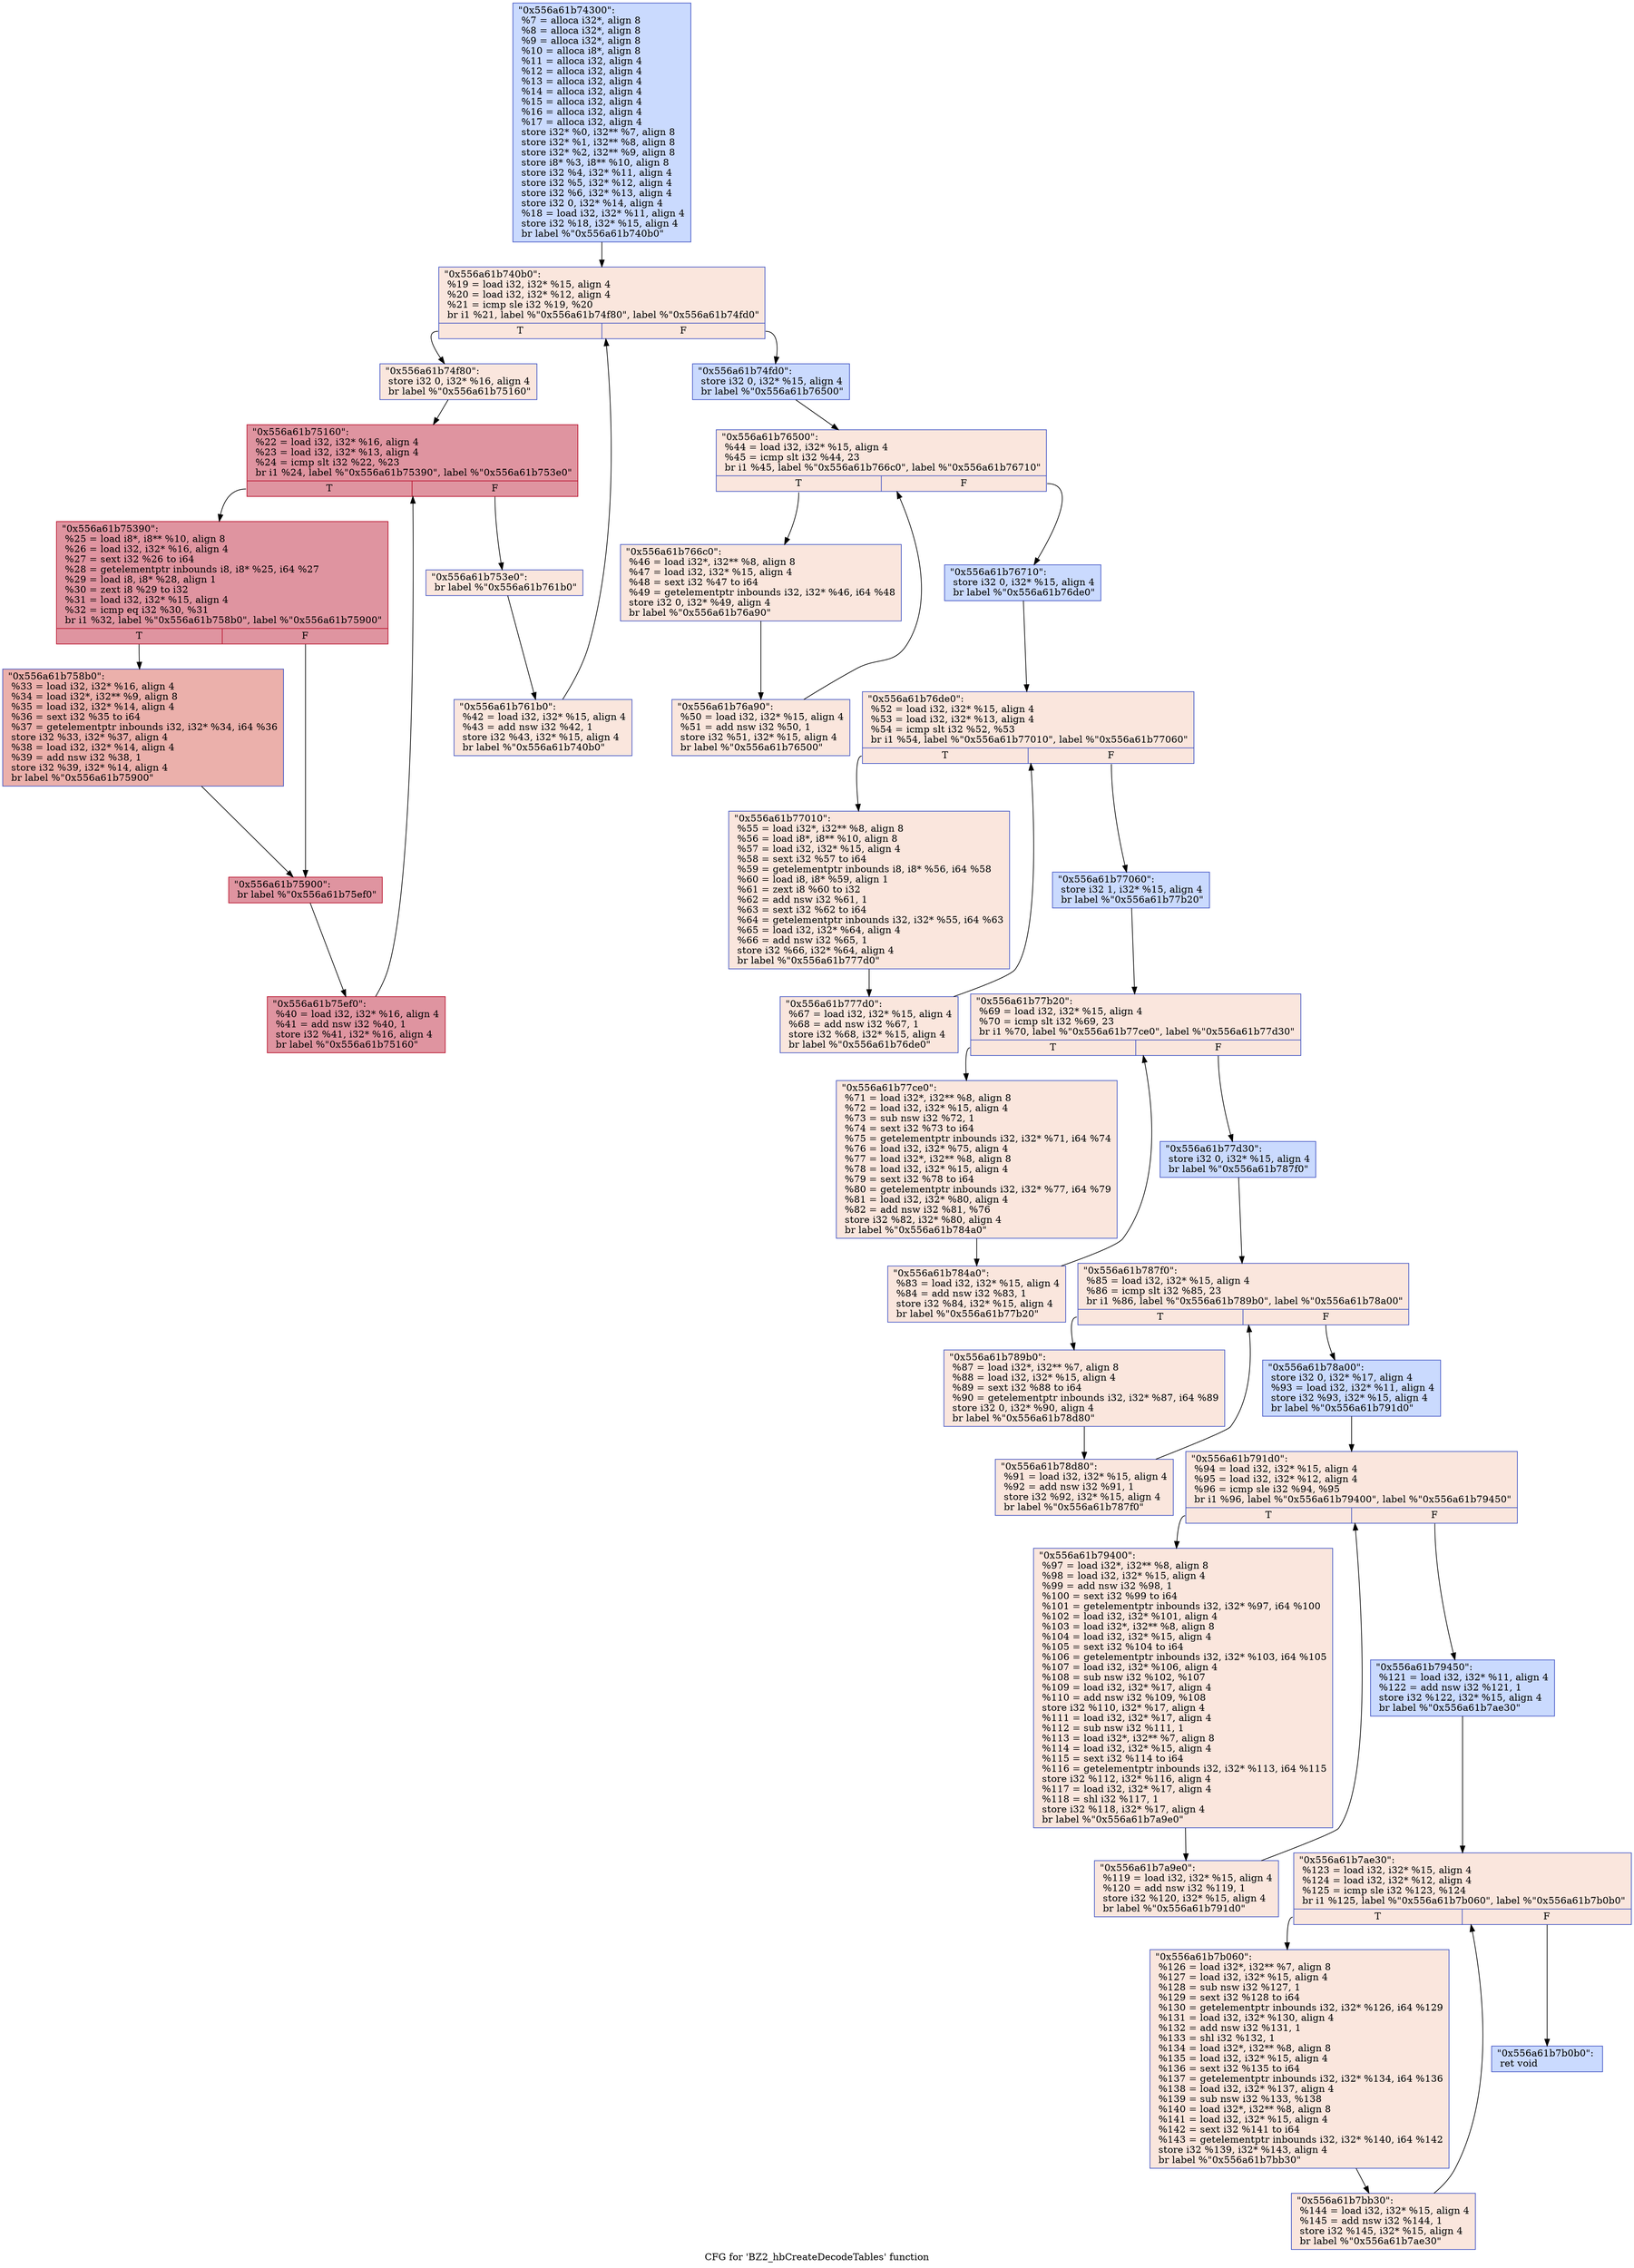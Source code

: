 digraph "CFG for 'BZ2_hbCreateDecodeTables' function" {
	label="CFG for 'BZ2_hbCreateDecodeTables' function";

	Node0x556a61b74300 [shape=record,color="#3d50c3ff", style=filled, fillcolor="#88abfd70",label="{\"0x556a61b74300\":\l  %7 = alloca i32*, align 8\l  %8 = alloca i32*, align 8\l  %9 = alloca i32*, align 8\l  %10 = alloca i8*, align 8\l  %11 = alloca i32, align 4\l  %12 = alloca i32, align 4\l  %13 = alloca i32, align 4\l  %14 = alloca i32, align 4\l  %15 = alloca i32, align 4\l  %16 = alloca i32, align 4\l  %17 = alloca i32, align 4\l  store i32* %0, i32** %7, align 8\l  store i32* %1, i32** %8, align 8\l  store i32* %2, i32** %9, align 8\l  store i8* %3, i8** %10, align 8\l  store i32 %4, i32* %11, align 4\l  store i32 %5, i32* %12, align 4\l  store i32 %6, i32* %13, align 4\l  store i32 0, i32* %14, align 4\l  %18 = load i32, i32* %11, align 4\l  store i32 %18, i32* %15, align 4\l  br label %\"0x556a61b740b0\"\l}"];
	Node0x556a61b74300 -> Node0x556a61b740b0;
	Node0x556a61b740b0 [shape=record,color="#3d50c3ff", style=filled, fillcolor="#f3c7b170",label="{\"0x556a61b740b0\":                                 \l  %19 = load i32, i32* %15, align 4\l  %20 = load i32, i32* %12, align 4\l  %21 = icmp sle i32 %19, %20\l  br i1 %21, label %\"0x556a61b74f80\", label %\"0x556a61b74fd0\"\l|{<s0>T|<s1>F}}"];
	Node0x556a61b740b0:s0 -> Node0x556a61b74f80;
	Node0x556a61b740b0:s1 -> Node0x556a61b74fd0;
	Node0x556a61b74f80 [shape=record,color="#3d50c3ff", style=filled, fillcolor="#f3c7b170",label="{\"0x556a61b74f80\":                                 \l  store i32 0, i32* %16, align 4\l  br label %\"0x556a61b75160\"\l}"];
	Node0x556a61b74f80 -> Node0x556a61b75160;
	Node0x556a61b75160 [shape=record,color="#b70d28ff", style=filled, fillcolor="#b70d2870",label="{\"0x556a61b75160\":                                 \l  %22 = load i32, i32* %16, align 4\l  %23 = load i32, i32* %13, align 4\l  %24 = icmp slt i32 %22, %23\l  br i1 %24, label %\"0x556a61b75390\", label %\"0x556a61b753e0\"\l|{<s0>T|<s1>F}}"];
	Node0x556a61b75160:s0 -> Node0x556a61b75390;
	Node0x556a61b75160:s1 -> Node0x556a61b753e0;
	Node0x556a61b75390 [shape=record,color="#b70d28ff", style=filled, fillcolor="#b70d2870",label="{\"0x556a61b75390\":                                 \l  %25 = load i8*, i8** %10, align 8\l  %26 = load i32, i32* %16, align 4\l  %27 = sext i32 %26 to i64\l  %28 = getelementptr inbounds i8, i8* %25, i64 %27\l  %29 = load i8, i8* %28, align 1\l  %30 = zext i8 %29 to i32\l  %31 = load i32, i32* %15, align 4\l  %32 = icmp eq i32 %30, %31\l  br i1 %32, label %\"0x556a61b758b0\", label %\"0x556a61b75900\"\l|{<s0>T|<s1>F}}"];
	Node0x556a61b75390:s0 -> Node0x556a61b758b0;
	Node0x556a61b75390:s1 -> Node0x556a61b75900;
	Node0x556a61b758b0 [shape=record,color="#3d50c3ff", style=filled, fillcolor="#d24b4070",label="{\"0x556a61b758b0\":                                 \l  %33 = load i32, i32* %16, align 4\l  %34 = load i32*, i32** %9, align 8\l  %35 = load i32, i32* %14, align 4\l  %36 = sext i32 %35 to i64\l  %37 = getelementptr inbounds i32, i32* %34, i64 %36\l  store i32 %33, i32* %37, align 4\l  %38 = load i32, i32* %14, align 4\l  %39 = add nsw i32 %38, 1\l  store i32 %39, i32* %14, align 4\l  br label %\"0x556a61b75900\"\l}"];
	Node0x556a61b758b0 -> Node0x556a61b75900;
	Node0x556a61b75900 [shape=record,color="#b70d28ff", style=filled, fillcolor="#b70d2870",label="{\"0x556a61b75900\":                                 \l  br label %\"0x556a61b75ef0\"\l}"];
	Node0x556a61b75900 -> Node0x556a61b75ef0;
	Node0x556a61b75ef0 [shape=record,color="#b70d28ff", style=filled, fillcolor="#b70d2870",label="{\"0x556a61b75ef0\":                                 \l  %40 = load i32, i32* %16, align 4\l  %41 = add nsw i32 %40, 1\l  store i32 %41, i32* %16, align 4\l  br label %\"0x556a61b75160\"\l}"];
	Node0x556a61b75ef0 -> Node0x556a61b75160;
	Node0x556a61b753e0 [shape=record,color="#3d50c3ff", style=filled, fillcolor="#f3c7b170",label="{\"0x556a61b753e0\":                                 \l  br label %\"0x556a61b761b0\"\l}"];
	Node0x556a61b753e0 -> Node0x556a61b761b0;
	Node0x556a61b761b0 [shape=record,color="#3d50c3ff", style=filled, fillcolor="#f3c7b170",label="{\"0x556a61b761b0\":                                 \l  %42 = load i32, i32* %15, align 4\l  %43 = add nsw i32 %42, 1\l  store i32 %43, i32* %15, align 4\l  br label %\"0x556a61b740b0\"\l}"];
	Node0x556a61b761b0 -> Node0x556a61b740b0;
	Node0x556a61b74fd0 [shape=record,color="#3d50c3ff", style=filled, fillcolor="#88abfd70",label="{\"0x556a61b74fd0\":                                 \l  store i32 0, i32* %15, align 4\l  br label %\"0x556a61b76500\"\l}"];
	Node0x556a61b74fd0 -> Node0x556a61b76500;
	Node0x556a61b76500 [shape=record,color="#3d50c3ff", style=filled, fillcolor="#f3c7b170",label="{\"0x556a61b76500\":                                 \l  %44 = load i32, i32* %15, align 4\l  %45 = icmp slt i32 %44, 23\l  br i1 %45, label %\"0x556a61b766c0\", label %\"0x556a61b76710\"\l|{<s0>T|<s1>F}}"];
	Node0x556a61b76500:s0 -> Node0x556a61b766c0;
	Node0x556a61b76500:s1 -> Node0x556a61b76710;
	Node0x556a61b766c0 [shape=record,color="#3d50c3ff", style=filled, fillcolor="#f3c7b170",label="{\"0x556a61b766c0\":                                 \l  %46 = load i32*, i32** %8, align 8\l  %47 = load i32, i32* %15, align 4\l  %48 = sext i32 %47 to i64\l  %49 = getelementptr inbounds i32, i32* %46, i64 %48\l  store i32 0, i32* %49, align 4\l  br label %\"0x556a61b76a90\"\l}"];
	Node0x556a61b766c0 -> Node0x556a61b76a90;
	Node0x556a61b76a90 [shape=record,color="#3d50c3ff", style=filled, fillcolor="#f3c7b170",label="{\"0x556a61b76a90\":                                 \l  %50 = load i32, i32* %15, align 4\l  %51 = add nsw i32 %50, 1\l  store i32 %51, i32* %15, align 4\l  br label %\"0x556a61b76500\"\l}"];
	Node0x556a61b76a90 -> Node0x556a61b76500;
	Node0x556a61b76710 [shape=record,color="#3d50c3ff", style=filled, fillcolor="#88abfd70",label="{\"0x556a61b76710\":                                 \l  store i32 0, i32* %15, align 4\l  br label %\"0x556a61b76de0\"\l}"];
	Node0x556a61b76710 -> Node0x556a61b76de0;
	Node0x556a61b76de0 [shape=record,color="#3d50c3ff", style=filled, fillcolor="#f3c7b170",label="{\"0x556a61b76de0\":                                 \l  %52 = load i32, i32* %15, align 4\l  %53 = load i32, i32* %13, align 4\l  %54 = icmp slt i32 %52, %53\l  br i1 %54, label %\"0x556a61b77010\", label %\"0x556a61b77060\"\l|{<s0>T|<s1>F}}"];
	Node0x556a61b76de0:s0 -> Node0x556a61b77010;
	Node0x556a61b76de0:s1 -> Node0x556a61b77060;
	Node0x556a61b77010 [shape=record,color="#3d50c3ff", style=filled, fillcolor="#f3c7b170",label="{\"0x556a61b77010\":                                 \l  %55 = load i32*, i32** %8, align 8\l  %56 = load i8*, i8** %10, align 8\l  %57 = load i32, i32* %15, align 4\l  %58 = sext i32 %57 to i64\l  %59 = getelementptr inbounds i8, i8* %56, i64 %58\l  %60 = load i8, i8* %59, align 1\l  %61 = zext i8 %60 to i32\l  %62 = add nsw i32 %61, 1\l  %63 = sext i32 %62 to i64\l  %64 = getelementptr inbounds i32, i32* %55, i64 %63\l  %65 = load i32, i32* %64, align 4\l  %66 = add nsw i32 %65, 1\l  store i32 %66, i32* %64, align 4\l  br label %\"0x556a61b777d0\"\l}"];
	Node0x556a61b77010 -> Node0x556a61b777d0;
	Node0x556a61b777d0 [shape=record,color="#3d50c3ff", style=filled, fillcolor="#f3c7b170",label="{\"0x556a61b777d0\":                                 \l  %67 = load i32, i32* %15, align 4\l  %68 = add nsw i32 %67, 1\l  store i32 %68, i32* %15, align 4\l  br label %\"0x556a61b76de0\"\l}"];
	Node0x556a61b777d0 -> Node0x556a61b76de0;
	Node0x556a61b77060 [shape=record,color="#3d50c3ff", style=filled, fillcolor="#88abfd70",label="{\"0x556a61b77060\":                                 \l  store i32 1, i32* %15, align 4\l  br label %\"0x556a61b77b20\"\l}"];
	Node0x556a61b77060 -> Node0x556a61b77b20;
	Node0x556a61b77b20 [shape=record,color="#3d50c3ff", style=filled, fillcolor="#f3c7b170",label="{\"0x556a61b77b20\":                                 \l  %69 = load i32, i32* %15, align 4\l  %70 = icmp slt i32 %69, 23\l  br i1 %70, label %\"0x556a61b77ce0\", label %\"0x556a61b77d30\"\l|{<s0>T|<s1>F}}"];
	Node0x556a61b77b20:s0 -> Node0x556a61b77ce0;
	Node0x556a61b77b20:s1 -> Node0x556a61b77d30;
	Node0x556a61b77ce0 [shape=record,color="#3d50c3ff", style=filled, fillcolor="#f3c7b170",label="{\"0x556a61b77ce0\":                                 \l  %71 = load i32*, i32** %8, align 8\l  %72 = load i32, i32* %15, align 4\l  %73 = sub nsw i32 %72, 1\l  %74 = sext i32 %73 to i64\l  %75 = getelementptr inbounds i32, i32* %71, i64 %74\l  %76 = load i32, i32* %75, align 4\l  %77 = load i32*, i32** %8, align 8\l  %78 = load i32, i32* %15, align 4\l  %79 = sext i32 %78 to i64\l  %80 = getelementptr inbounds i32, i32* %77, i64 %79\l  %81 = load i32, i32* %80, align 4\l  %82 = add nsw i32 %81, %76\l  store i32 %82, i32* %80, align 4\l  br label %\"0x556a61b784a0\"\l}"];
	Node0x556a61b77ce0 -> Node0x556a61b784a0;
	Node0x556a61b784a0 [shape=record,color="#3d50c3ff", style=filled, fillcolor="#f3c7b170",label="{\"0x556a61b784a0\":                                 \l  %83 = load i32, i32* %15, align 4\l  %84 = add nsw i32 %83, 1\l  store i32 %84, i32* %15, align 4\l  br label %\"0x556a61b77b20\"\l}"];
	Node0x556a61b784a0 -> Node0x556a61b77b20;
	Node0x556a61b77d30 [shape=record,color="#3d50c3ff", style=filled, fillcolor="#88abfd70",label="{\"0x556a61b77d30\":                                 \l  store i32 0, i32* %15, align 4\l  br label %\"0x556a61b787f0\"\l}"];
	Node0x556a61b77d30 -> Node0x556a61b787f0;
	Node0x556a61b787f0 [shape=record,color="#3d50c3ff", style=filled, fillcolor="#f3c7b170",label="{\"0x556a61b787f0\":                                 \l  %85 = load i32, i32* %15, align 4\l  %86 = icmp slt i32 %85, 23\l  br i1 %86, label %\"0x556a61b789b0\", label %\"0x556a61b78a00\"\l|{<s0>T|<s1>F}}"];
	Node0x556a61b787f0:s0 -> Node0x556a61b789b0;
	Node0x556a61b787f0:s1 -> Node0x556a61b78a00;
	Node0x556a61b789b0 [shape=record,color="#3d50c3ff", style=filled, fillcolor="#f3c7b170",label="{\"0x556a61b789b0\":                                 \l  %87 = load i32*, i32** %7, align 8\l  %88 = load i32, i32* %15, align 4\l  %89 = sext i32 %88 to i64\l  %90 = getelementptr inbounds i32, i32* %87, i64 %89\l  store i32 0, i32* %90, align 4\l  br label %\"0x556a61b78d80\"\l}"];
	Node0x556a61b789b0 -> Node0x556a61b78d80;
	Node0x556a61b78d80 [shape=record,color="#3d50c3ff", style=filled, fillcolor="#f3c7b170",label="{\"0x556a61b78d80\":                                 \l  %91 = load i32, i32* %15, align 4\l  %92 = add nsw i32 %91, 1\l  store i32 %92, i32* %15, align 4\l  br label %\"0x556a61b787f0\"\l}"];
	Node0x556a61b78d80 -> Node0x556a61b787f0;
	Node0x556a61b78a00 [shape=record,color="#3d50c3ff", style=filled, fillcolor="#88abfd70",label="{\"0x556a61b78a00\":                                 \l  store i32 0, i32* %17, align 4\l  %93 = load i32, i32* %11, align 4\l  store i32 %93, i32* %15, align 4\l  br label %\"0x556a61b791d0\"\l}"];
	Node0x556a61b78a00 -> Node0x556a61b791d0;
	Node0x556a61b791d0 [shape=record,color="#3d50c3ff", style=filled, fillcolor="#f3c7b170",label="{\"0x556a61b791d0\":                                 \l  %94 = load i32, i32* %15, align 4\l  %95 = load i32, i32* %12, align 4\l  %96 = icmp sle i32 %94, %95\l  br i1 %96, label %\"0x556a61b79400\", label %\"0x556a61b79450\"\l|{<s0>T|<s1>F}}"];
	Node0x556a61b791d0:s0 -> Node0x556a61b79400;
	Node0x556a61b791d0:s1 -> Node0x556a61b79450;
	Node0x556a61b79400 [shape=record,color="#3d50c3ff", style=filled, fillcolor="#f3c7b170",label="{\"0x556a61b79400\":                                 \l  %97 = load i32*, i32** %8, align 8\l  %98 = load i32, i32* %15, align 4\l  %99 = add nsw i32 %98, 1\l  %100 = sext i32 %99 to i64\l  %101 = getelementptr inbounds i32, i32* %97, i64 %100\l  %102 = load i32, i32* %101, align 4\l  %103 = load i32*, i32** %8, align 8\l  %104 = load i32, i32* %15, align 4\l  %105 = sext i32 %104 to i64\l  %106 = getelementptr inbounds i32, i32* %103, i64 %105\l  %107 = load i32, i32* %106, align 4\l  %108 = sub nsw i32 %102, %107\l  %109 = load i32, i32* %17, align 4\l  %110 = add nsw i32 %109, %108\l  store i32 %110, i32* %17, align 4\l  %111 = load i32, i32* %17, align 4\l  %112 = sub nsw i32 %111, 1\l  %113 = load i32*, i32** %7, align 8\l  %114 = load i32, i32* %15, align 4\l  %115 = sext i32 %114 to i64\l  %116 = getelementptr inbounds i32, i32* %113, i64 %115\l  store i32 %112, i32* %116, align 4\l  %117 = load i32, i32* %17, align 4\l  %118 = shl i32 %117, 1\l  store i32 %118, i32* %17, align 4\l  br label %\"0x556a61b7a9e0\"\l}"];
	Node0x556a61b79400 -> Node0x556a61b7a9e0;
	Node0x556a61b7a9e0 [shape=record,color="#3d50c3ff", style=filled, fillcolor="#f3c7b170",label="{\"0x556a61b7a9e0\":                                 \l  %119 = load i32, i32* %15, align 4\l  %120 = add nsw i32 %119, 1\l  store i32 %120, i32* %15, align 4\l  br label %\"0x556a61b791d0\"\l}"];
	Node0x556a61b7a9e0 -> Node0x556a61b791d0;
	Node0x556a61b79450 [shape=record,color="#3d50c3ff", style=filled, fillcolor="#88abfd70",label="{\"0x556a61b79450\":                                 \l  %121 = load i32, i32* %11, align 4\l  %122 = add nsw i32 %121, 1\l  store i32 %122, i32* %15, align 4\l  br label %\"0x556a61b7ae30\"\l}"];
	Node0x556a61b79450 -> Node0x556a61b7ae30;
	Node0x556a61b7ae30 [shape=record,color="#3d50c3ff", style=filled, fillcolor="#f3c7b170",label="{\"0x556a61b7ae30\":                                 \l  %123 = load i32, i32* %15, align 4\l  %124 = load i32, i32* %12, align 4\l  %125 = icmp sle i32 %123, %124\l  br i1 %125, label %\"0x556a61b7b060\", label %\"0x556a61b7b0b0\"\l|{<s0>T|<s1>F}}"];
	Node0x556a61b7ae30:s0 -> Node0x556a61b7b060;
	Node0x556a61b7ae30:s1 -> Node0x556a61b7b0b0;
	Node0x556a61b7b060 [shape=record,color="#3d50c3ff", style=filled, fillcolor="#f3c7b170",label="{\"0x556a61b7b060\":                                 \l  %126 = load i32*, i32** %7, align 8\l  %127 = load i32, i32* %15, align 4\l  %128 = sub nsw i32 %127, 1\l  %129 = sext i32 %128 to i64\l  %130 = getelementptr inbounds i32, i32* %126, i64 %129\l  %131 = load i32, i32* %130, align 4\l  %132 = add nsw i32 %131, 1\l  %133 = shl i32 %132, 1\l  %134 = load i32*, i32** %8, align 8\l  %135 = load i32, i32* %15, align 4\l  %136 = sext i32 %135 to i64\l  %137 = getelementptr inbounds i32, i32* %134, i64 %136\l  %138 = load i32, i32* %137, align 4\l  %139 = sub nsw i32 %133, %138\l  %140 = load i32*, i32** %8, align 8\l  %141 = load i32, i32* %15, align 4\l  %142 = sext i32 %141 to i64\l  %143 = getelementptr inbounds i32, i32* %140, i64 %142\l  store i32 %139, i32* %143, align 4\l  br label %\"0x556a61b7bb30\"\l}"];
	Node0x556a61b7b060 -> Node0x556a61b7bb30;
	Node0x556a61b7bb30 [shape=record,color="#3d50c3ff", style=filled, fillcolor="#f3c7b170",label="{\"0x556a61b7bb30\":                                 \l  %144 = load i32, i32* %15, align 4\l  %145 = add nsw i32 %144, 1\l  store i32 %145, i32* %15, align 4\l  br label %\"0x556a61b7ae30\"\l}"];
	Node0x556a61b7bb30 -> Node0x556a61b7ae30;
	Node0x556a61b7b0b0 [shape=record,color="#3d50c3ff", style=filled, fillcolor="#88abfd70",label="{\"0x556a61b7b0b0\":                                 \l  ret void\l}"];
}
